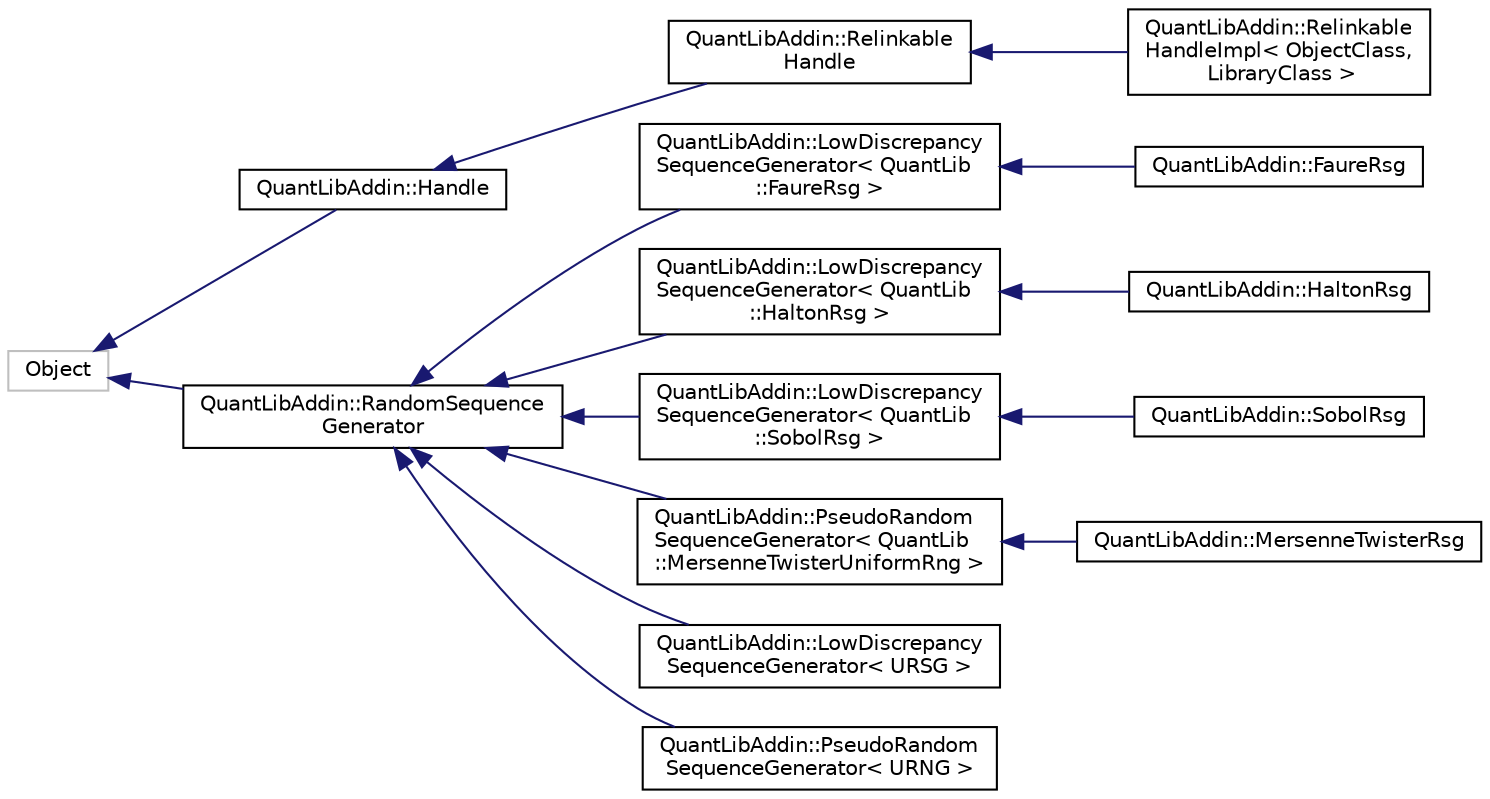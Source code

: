 digraph "Graphical Class Hierarchy"
{
  edge [fontname="Helvetica",fontsize="10",labelfontname="Helvetica",labelfontsize="10"];
  node [fontname="Helvetica",fontsize="10",shape=record];
  rankdir="LR";
  Node80 [label="Object",height=0.2,width=0.4,color="grey75", fillcolor="white", style="filled"];
  Node80 -> Node0 [dir="back",color="midnightblue",fontsize="10",style="solid",fontname="Helvetica"];
  Node0 [label="QuantLibAddin::Handle",height=0.2,width=0.4,color="black", fillcolor="white", style="filled",URL="$class_quant_lib_addin_1_1_handle.html"];
  Node0 -> Node1 [dir="back",color="midnightblue",fontsize="10",style="solid",fontname="Helvetica"];
  Node1 [label="QuantLibAddin::Relinkable\lHandle",height=0.2,width=0.4,color="black", fillcolor="white", style="filled",URL="$class_quant_lib_addin_1_1_relinkable_handle.html"];
  Node1 -> Node2 [dir="back",color="midnightblue",fontsize="10",style="solid",fontname="Helvetica"];
  Node2 [label="QuantLibAddin::Relinkable\lHandleImpl\< ObjectClass,\l LibraryClass \>",height=0.2,width=0.4,color="black", fillcolor="white", style="filled",URL="$class_quant_lib_addin_1_1_relinkable_handle_impl.html"];
  Node80 -> Node84 [dir="back",color="midnightblue",fontsize="10",style="solid",fontname="Helvetica"];
  Node84 [label="QuantLibAddin::RandomSequence\lGenerator",height=0.2,width=0.4,color="black", fillcolor="white", style="filled",URL="$class_quant_lib_addin_1_1_random_sequence_generator.html"];
  Node84 -> Node85 [dir="back",color="midnightblue",fontsize="10",style="solid",fontname="Helvetica"];
  Node85 [label="QuantLibAddin::LowDiscrepancy\lSequenceGenerator\< QuantLib\l::FaureRsg \>",height=0.2,width=0.4,color="black", fillcolor="white", style="filled",URL="$class_quant_lib_addin_1_1_low_discrepancy_sequence_generator.html"];
  Node85 -> Node86 [dir="back",color="midnightblue",fontsize="10",style="solid",fontname="Helvetica"];
  Node86 [label="QuantLibAddin::FaureRsg",height=0.2,width=0.4,color="black", fillcolor="white", style="filled",URL="$class_quant_lib_addin_1_1_faure_rsg.html"];
  Node84 -> Node87 [dir="back",color="midnightblue",fontsize="10",style="solid",fontname="Helvetica"];
  Node87 [label="QuantLibAddin::LowDiscrepancy\lSequenceGenerator\< QuantLib\l::HaltonRsg \>",height=0.2,width=0.4,color="black", fillcolor="white", style="filled",URL="$class_quant_lib_addin_1_1_low_discrepancy_sequence_generator.html"];
  Node87 -> Node88 [dir="back",color="midnightblue",fontsize="10",style="solid",fontname="Helvetica"];
  Node88 [label="QuantLibAddin::HaltonRsg",height=0.2,width=0.4,color="black", fillcolor="white", style="filled",URL="$class_quant_lib_addin_1_1_halton_rsg.html"];
  Node84 -> Node89 [dir="back",color="midnightblue",fontsize="10",style="solid",fontname="Helvetica"];
  Node89 [label="QuantLibAddin::LowDiscrepancy\lSequenceGenerator\< QuantLib\l::SobolRsg \>",height=0.2,width=0.4,color="black", fillcolor="white", style="filled",URL="$class_quant_lib_addin_1_1_low_discrepancy_sequence_generator.html"];
  Node89 -> Node90 [dir="back",color="midnightblue",fontsize="10",style="solid",fontname="Helvetica"];
  Node90 [label="QuantLibAddin::SobolRsg",height=0.2,width=0.4,color="black", fillcolor="white", style="filled",URL="$class_quant_lib_addin_1_1_sobol_rsg.html"];
  Node84 -> Node91 [dir="back",color="midnightblue",fontsize="10",style="solid",fontname="Helvetica"];
  Node91 [label="QuantLibAddin::PseudoRandom\lSequenceGenerator\< QuantLib\l::MersenneTwisterUniformRng \>",height=0.2,width=0.4,color="black", fillcolor="white", style="filled",URL="$class_quant_lib_addin_1_1_pseudo_random_sequence_generator.html"];
  Node91 -> Node92 [dir="back",color="midnightblue",fontsize="10",style="solid",fontname="Helvetica"];
  Node92 [label="QuantLibAddin::MersenneTwisterRsg",height=0.2,width=0.4,color="black", fillcolor="white", style="filled",URL="$class_quant_lib_addin_1_1_mersenne_twister_rsg.html"];
  Node84 -> Node93 [dir="back",color="midnightblue",fontsize="10",style="solid",fontname="Helvetica"];
  Node93 [label="QuantLibAddin::LowDiscrepancy\lSequenceGenerator\< URSG \>",height=0.2,width=0.4,color="black", fillcolor="white", style="filled",URL="$class_quant_lib_addin_1_1_low_discrepancy_sequence_generator.html"];
  Node84 -> Node94 [dir="back",color="midnightblue",fontsize="10",style="solid",fontname="Helvetica"];
  Node94 [label="QuantLibAddin::PseudoRandom\lSequenceGenerator\< URNG \>",height=0.2,width=0.4,color="black", fillcolor="white", style="filled",URL="$class_quant_lib_addin_1_1_pseudo_random_sequence_generator.html"];
}
